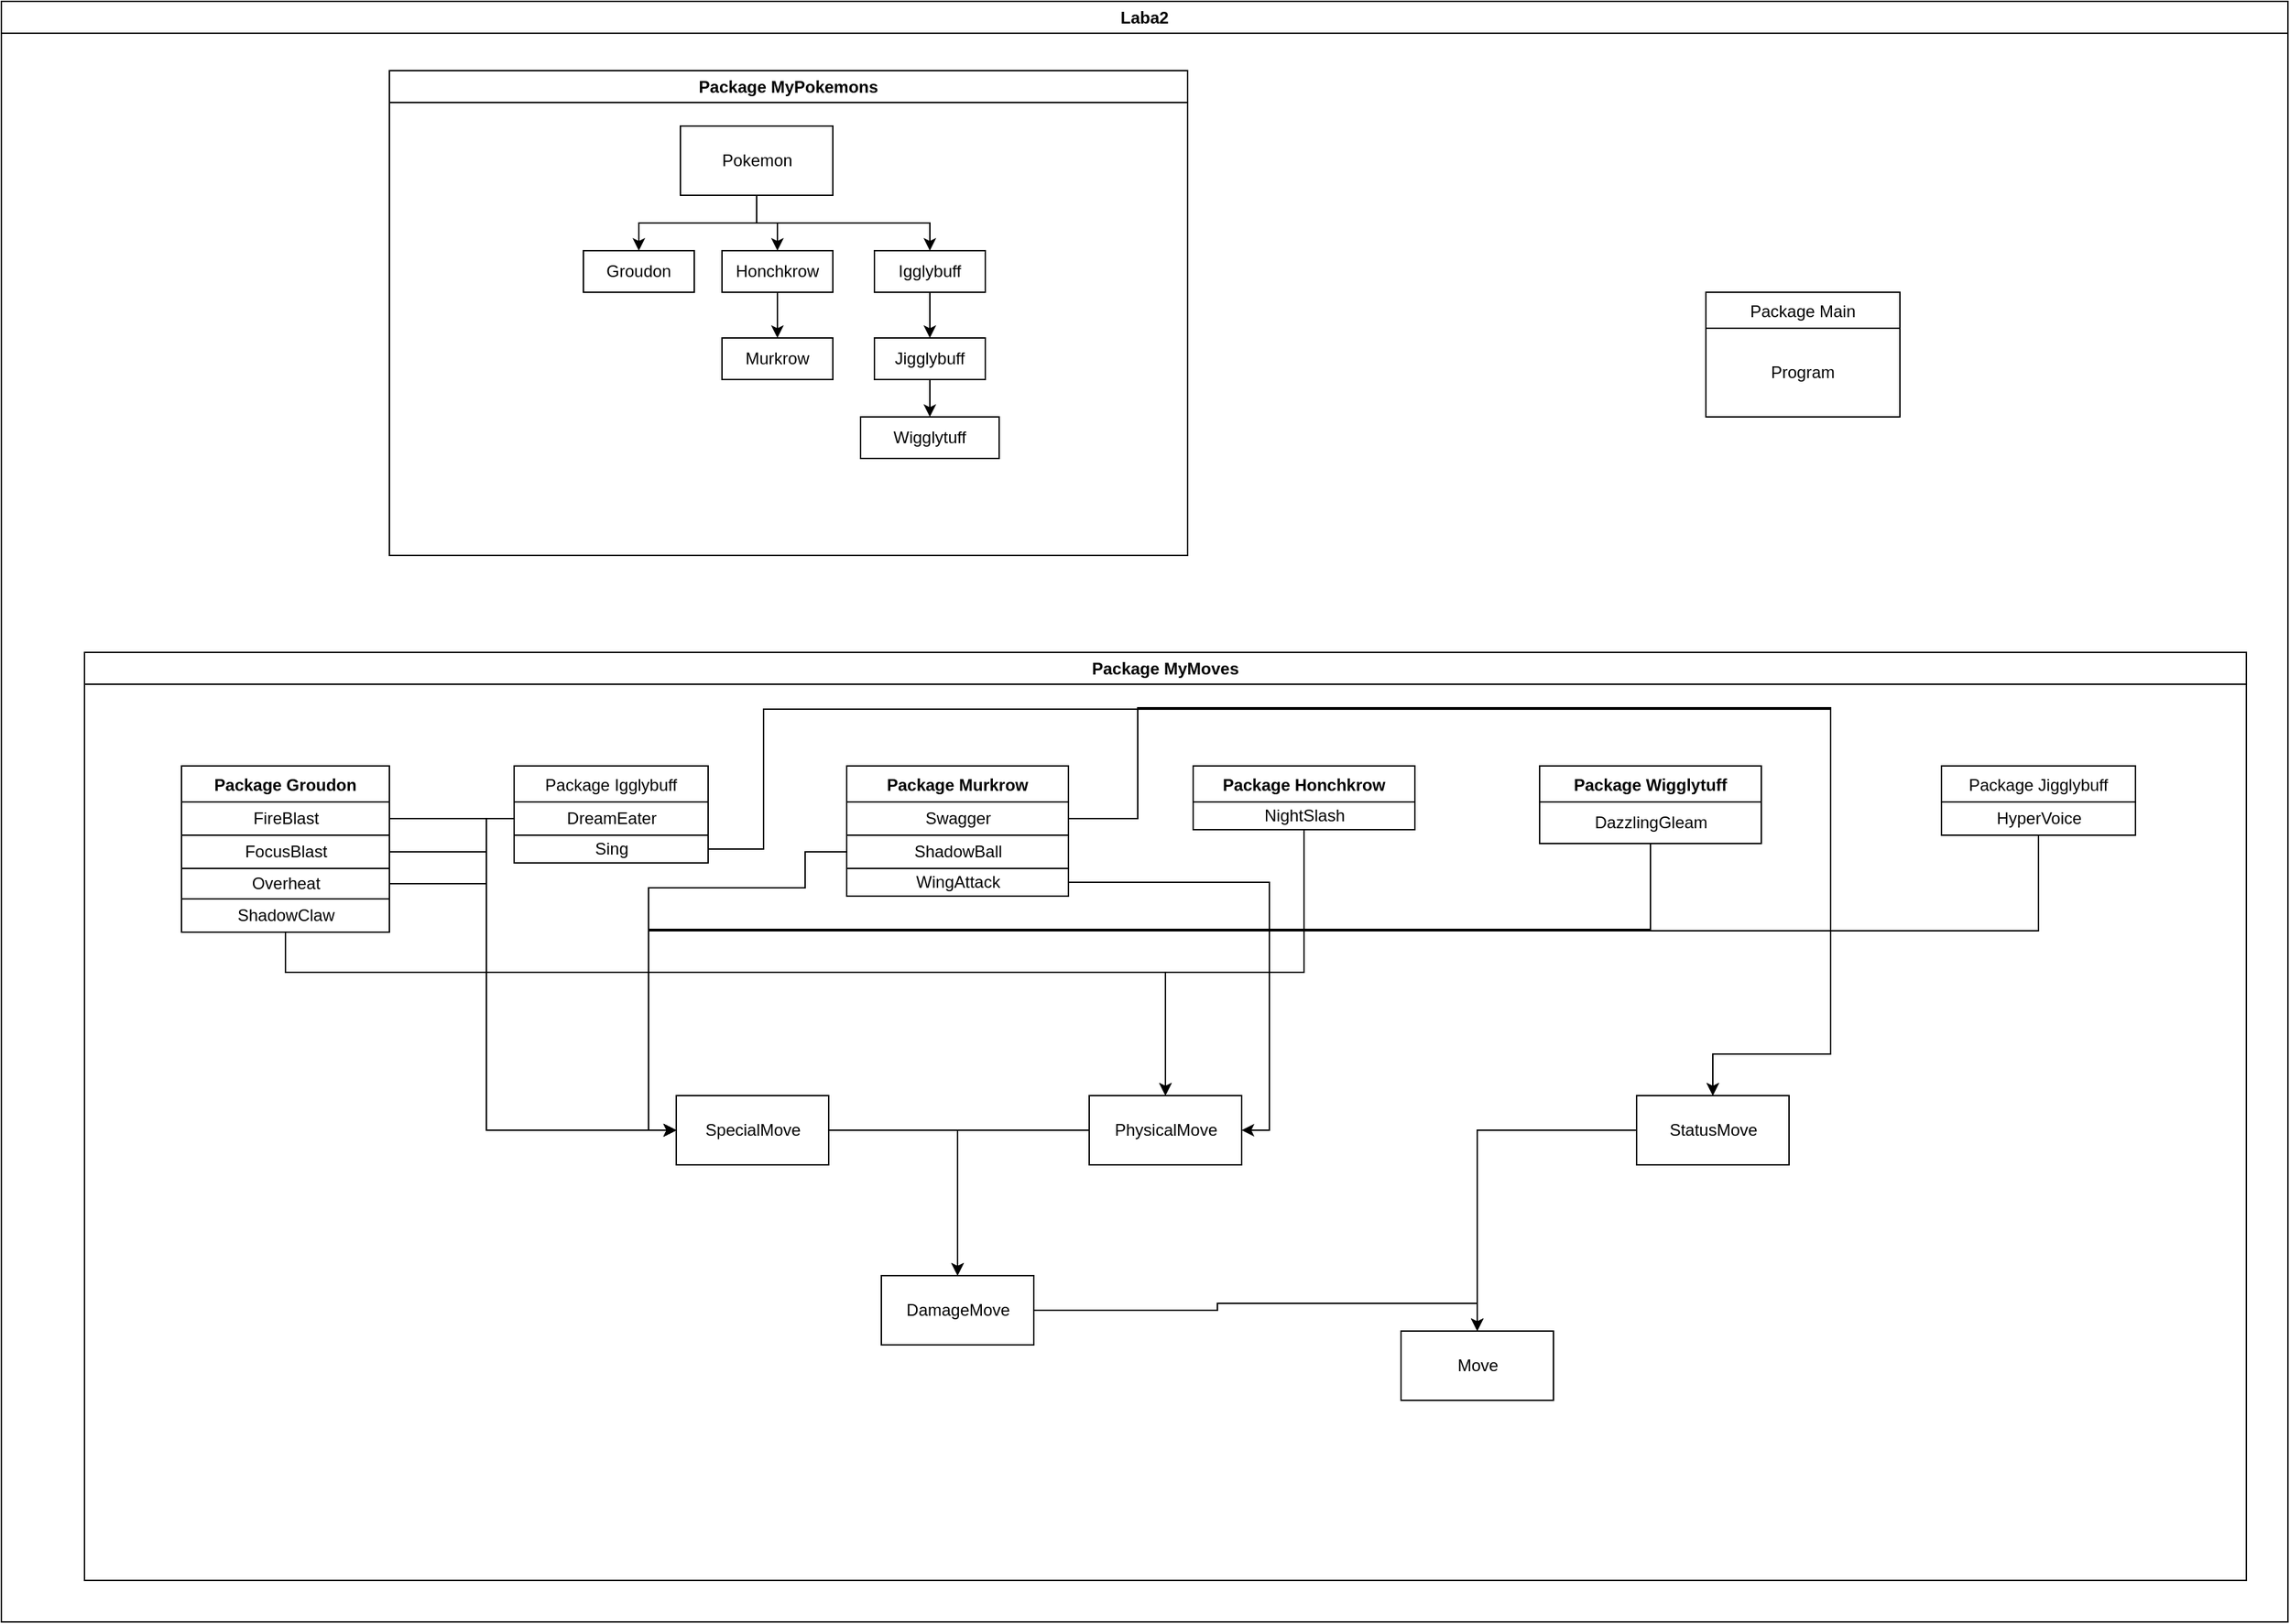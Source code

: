 <mxfile version="20.5.3" type="embed"><diagram id="23iRSUPoRavnBvh4doch" name="Page-1"><mxGraphModel dx="1160" dy="878" grid="1" gridSize="10" guides="1" tooltips="1" connect="1" arrows="1" fold="1" page="1" pageScale="1" pageWidth="827" pageHeight="1169" math="0" shadow="0"><root><mxCell id="0"/><mxCell id="1" parent="0"/><mxCell id="86" value="Laba2" style="swimlane;whiteSpace=wrap;html=1;" vertex="1" parent="1"><mxGeometry x="330" y="180" width="1650" height="1170" as="geometry"/></mxCell><mxCell id="87" value="Package MyPokemons" style="swimlane;whiteSpace=wrap;html=1;startSize=23;" vertex="1" parent="86"><mxGeometry x="280" y="50" width="576" height="350" as="geometry"/></mxCell><mxCell id="88" value="Groudon" style="html=1;whiteSpace=wrap;" vertex="1" parent="87"><mxGeometry x="140" y="130" width="80" height="30" as="geometry"/></mxCell><mxCell id="115" style="edgeStyle=orthogonalEdgeStyle;rounded=0;jumpSize=3;orthogonalLoop=1;jettySize=auto;html=1;entryX=0.5;entryY=0;entryDx=0;entryDy=0;strokeWidth=1;" edge="1" parent="87" source="89" target="93"><mxGeometry relative="1" as="geometry"/></mxCell><mxCell id="89" value="Honchkrow" style="html=1;whiteSpace=wrap;" vertex="1" parent="87"><mxGeometry x="240" y="130" width="80" height="30" as="geometry"/></mxCell><mxCell id="116" style="edgeStyle=orthogonalEdgeStyle;rounded=0;jumpSize=3;orthogonalLoop=1;jettySize=auto;html=1;entryX=0.5;entryY=0;entryDx=0;entryDy=0;strokeWidth=1;" edge="1" parent="87" source="90" target="92"><mxGeometry relative="1" as="geometry"/></mxCell><mxCell id="90" value="Igglybuff" style="html=1;whiteSpace=wrap;" vertex="1" parent="87"><mxGeometry x="350" y="130" width="80" height="30" as="geometry"/></mxCell><mxCell id="91" value="Wigglytuff" style="html=1;whiteSpace=wrap;" vertex="1" parent="87"><mxGeometry x="340" y="250" width="100" height="30" as="geometry"/></mxCell><mxCell id="117" style="edgeStyle=orthogonalEdgeStyle;rounded=0;jumpSize=3;orthogonalLoop=1;jettySize=auto;html=1;entryX=0.5;entryY=0;entryDx=0;entryDy=0;strokeWidth=1;" edge="1" parent="87" source="92" target="91"><mxGeometry relative="1" as="geometry"/></mxCell><mxCell id="92" value="Jigglybuff" style="html=1;whiteSpace=wrap;" vertex="1" parent="87"><mxGeometry x="350" y="193" width="80" height="30" as="geometry"/></mxCell><mxCell id="93" value="Murkrow" style="html=1;whiteSpace=wrap;" vertex="1" parent="87"><mxGeometry x="240" y="193" width="80" height="30" as="geometry"/></mxCell><mxCell id="217" style="edgeStyle=orthogonalEdgeStyle;rounded=0;jumpSize=3;orthogonalLoop=1;jettySize=auto;html=1;entryX=0.5;entryY=0;entryDx=0;entryDy=0;strokeWidth=1;" edge="1" parent="87" source="216" target="88"><mxGeometry relative="1" as="geometry"/></mxCell><mxCell id="218" style="edgeStyle=orthogonalEdgeStyle;rounded=0;jumpSize=3;orthogonalLoop=1;jettySize=auto;html=1;entryX=0.5;entryY=0;entryDx=0;entryDy=0;strokeWidth=1;" edge="1" parent="87" source="216" target="89"><mxGeometry relative="1" as="geometry"/></mxCell><mxCell id="219" style="edgeStyle=orthogonalEdgeStyle;rounded=0;jumpSize=3;orthogonalLoop=1;jettySize=auto;html=1;entryX=0.5;entryY=0;entryDx=0;entryDy=0;strokeWidth=1;" edge="1" parent="87" source="216" target="90"><mxGeometry relative="1" as="geometry"><Array as="points"><mxPoint x="265" y="110"/><mxPoint x="390" y="110"/></Array></mxGeometry></mxCell><mxCell id="216" value="Pokemon" style="html=1;" vertex="1" parent="87"><mxGeometry x="210" y="40" width="110" height="50" as="geometry"/></mxCell><mxCell id="94" value="Package Main" style="swimlane;fontStyle=0;childLayout=stackLayout;horizontal=1;startSize=26;fillColor=none;horizontalStack=0;resizeParent=1;resizeParentMax=0;resizeLast=0;collapsible=1;marginBottom=0;" vertex="1" parent="86"><mxGeometry x="1230" y="210" width="140" height="90" as="geometry"/></mxCell><mxCell id="95" value="Program&lt;br&gt;" style="html=1;whiteSpace=wrap;" vertex="1" parent="94"><mxGeometry y="26" width="140" height="64" as="geometry"/></mxCell><mxCell id="151" value="Package MyMoves" style="swimlane;whiteSpace=wrap;html=1;" vertex="1" parent="86"><mxGeometry x="60" y="470" width="1560" height="670" as="geometry"/></mxCell><mxCell id="152" value="Package Igglybuff" style="swimlane;fontStyle=0;childLayout=stackLayout;horizontal=1;startSize=26;fillColor=none;horizontalStack=0;resizeParent=1;resizeParentMax=0;resizeLast=0;collapsible=1;marginBottom=0;" vertex="1" parent="151"><mxGeometry x="310" y="82" width="140" height="70" as="geometry"/></mxCell><mxCell id="153" value="DreamEater" style="html=1;" vertex="1" parent="152"><mxGeometry y="26" width="140" height="24" as="geometry"/></mxCell><mxCell id="154" value="Sing" style="html=1;" vertex="1" parent="152"><mxGeometry y="50" width="140" height="20" as="geometry"/></mxCell><mxCell id="157" value="Package Groudon" style="swimlane;fontStyle=1;align=center;verticalAlign=top;childLayout=stackLayout;horizontal=1;startSize=26;horizontalStack=0;resizeParent=1;resizeParentMax=0;resizeLast=0;collapsible=1;marginBottom=0;" vertex="1" parent="151"><mxGeometry x="70" y="82" width="150" height="74" as="geometry"/></mxCell><mxCell id="158" value="FireBlast" style="html=1;" vertex="1" parent="157"><mxGeometry y="26" width="150" height="24" as="geometry"/></mxCell><mxCell id="159" value="FocusBlast" style="html=1;" vertex="1" parent="157"><mxGeometry y="50" width="150" height="24" as="geometry"/></mxCell><mxCell id="162" value="Package Wigglytuff" style="swimlane;fontStyle=1;align=center;verticalAlign=top;childLayout=stackLayout;horizontal=1;startSize=26;horizontalStack=0;resizeParent=1;resizeParentMax=0;resizeLast=0;collapsible=1;marginBottom=0;" vertex="1" parent="151"><mxGeometry x="1050" y="82" width="160" height="56" as="geometry"/></mxCell><mxCell id="163" value="DazzlingGleam" style="html=1;" vertex="1" parent="162"><mxGeometry y="26" width="160" height="30" as="geometry"/></mxCell><mxCell id="164" value="Package Murkrow" style="swimlane;fontStyle=1;align=center;verticalAlign=top;childLayout=stackLayout;horizontal=1;startSize=26;horizontalStack=0;resizeParent=1;resizeParentMax=0;resizeLast=0;collapsible=1;marginBottom=0;" vertex="1" parent="151"><mxGeometry x="550" y="82" width="160" height="94" as="geometry"/></mxCell><mxCell id="165" value="Swagger" style="html=1;" vertex="1" parent="164"><mxGeometry y="26" width="160" height="24" as="geometry"/></mxCell><mxCell id="166" value="ShadowBall" style="html=1;" vertex="1" parent="164"><mxGeometry y="50" width="160" height="24" as="geometry"/></mxCell><mxCell id="167" value="WingAttack" style="html=1;" vertex="1" parent="164"><mxGeometry y="74" width="160" height="20" as="geometry"/></mxCell><mxCell id="168" value="Package Honchkrow" style="swimlane;fontStyle=1;align=center;verticalAlign=top;childLayout=stackLayout;horizontal=1;startSize=26;horizontalStack=0;resizeParent=1;resizeParentMax=0;resizeLast=0;collapsible=1;marginBottom=0;" vertex="1" parent="151"><mxGeometry x="800" y="82" width="160" height="46" as="geometry"/></mxCell><mxCell id="169" value="NightSlash" style="html=1;" vertex="1" parent="168"><mxGeometry y="26" width="160" height="20" as="geometry"/></mxCell><mxCell id="179" value="Package Jigglybuff" style="swimlane;fontStyle=0;childLayout=stackLayout;horizontal=1;startSize=26;fillColor=none;horizontalStack=0;resizeParent=1;resizeParentMax=0;resizeLast=0;collapsible=1;marginBottom=0;" vertex="1" parent="151"><mxGeometry x="1340" y="82" width="140" height="50" as="geometry"/></mxCell><mxCell id="180" value="HyperVoice" style="html=1;" vertex="1" parent="179"><mxGeometry y="26" width="140" height="24" as="geometry"/></mxCell><mxCell id="186" style="edgeStyle=orthogonalEdgeStyle;rounded=0;jumpSize=3;orthogonalLoop=1;jettySize=auto;html=1;entryX=0.5;entryY=0;entryDx=0;entryDy=0;strokeWidth=1;" edge="1" parent="151" source="181" target="184"><mxGeometry relative="1" as="geometry"/></mxCell><mxCell id="181" value="SpecialMove" style="html=1;" vertex="1" parent="151"><mxGeometry x="427" y="320" width="110" height="50" as="geometry"/></mxCell><mxCell id="187" style="edgeStyle=orthogonalEdgeStyle;rounded=0;jumpSize=3;orthogonalLoop=1;jettySize=auto;html=1;entryX=0.5;entryY=0;entryDx=0;entryDy=0;strokeWidth=1;" edge="1" parent="151" source="182" target="184"><mxGeometry relative="1" as="geometry"/></mxCell><mxCell id="182" value="PhysicalMove" style="html=1;" vertex="1" parent="151"><mxGeometry x="725" y="320" width="110" height="50" as="geometry"/></mxCell><mxCell id="188" style="edgeStyle=orthogonalEdgeStyle;rounded=0;jumpSize=3;orthogonalLoop=1;jettySize=auto;html=1;entryX=0.5;entryY=0;entryDx=0;entryDy=0;strokeWidth=1;" edge="1" parent="151" source="183" target="185"><mxGeometry relative="1" as="geometry"/></mxCell><mxCell id="183" value="StatusMove" style="html=1;" vertex="1" parent="151"><mxGeometry x="1120" y="320" width="110" height="50" as="geometry"/></mxCell><mxCell id="189" style="edgeStyle=orthogonalEdgeStyle;rounded=0;jumpSize=3;orthogonalLoop=1;jettySize=auto;html=1;entryX=0.5;entryY=0;entryDx=0;entryDy=0;strokeWidth=1;" edge="1" parent="151" source="184" target="185"><mxGeometry relative="1" as="geometry"/></mxCell><mxCell id="184" value="DamageMove" style="html=1;" vertex="1" parent="151"><mxGeometry x="575" y="450" width="110" height="50" as="geometry"/></mxCell><mxCell id="185" value="Move" style="html=1;" vertex="1" parent="151"><mxGeometry x="950" y="490" width="110" height="50" as="geometry"/></mxCell><mxCell id="197" style="edgeStyle=orthogonalEdgeStyle;rounded=0;jumpSize=3;orthogonalLoop=1;jettySize=auto;html=1;entryX=0;entryY=0.5;entryDx=0;entryDy=0;strokeWidth=1;" edge="1" parent="151" source="161" target="181"><mxGeometry relative="1" as="geometry"><Array as="points"><mxPoint x="290" y="167"/><mxPoint x="290" y="345"/></Array></mxGeometry></mxCell><mxCell id="161" value="Overheat" style="html=1;" vertex="1" parent="151"><mxGeometry x="70" y="156" width="150" height="22" as="geometry"/></mxCell><mxCell id="204" style="edgeStyle=orthogonalEdgeStyle;rounded=0;jumpSize=3;orthogonalLoop=1;jettySize=auto;html=1;entryX=0.5;entryY=0;entryDx=0;entryDy=0;strokeWidth=1;" edge="1" parent="151" source="160" target="182"><mxGeometry relative="1" as="geometry"><Array as="points"><mxPoint x="145" y="231"/><mxPoint x="780" y="231"/></Array></mxGeometry></mxCell><mxCell id="160" value="ShadowClaw" style="html=1;" vertex="1" parent="151"><mxGeometry x="70" y="178" width="150" height="24" as="geometry"/></mxCell><mxCell id="195" style="edgeStyle=orthogonalEdgeStyle;rounded=0;jumpSize=3;orthogonalLoop=1;jettySize=auto;html=1;entryX=0;entryY=0.5;entryDx=0;entryDy=0;strokeWidth=1;" edge="1" parent="151" source="158" target="181"><mxGeometry relative="1" as="geometry"><Array as="points"><mxPoint x="290" y="120"/><mxPoint x="290" y="345"/></Array></mxGeometry></mxCell><mxCell id="196" style="edgeStyle=orthogonalEdgeStyle;rounded=0;jumpSize=3;orthogonalLoop=1;jettySize=auto;html=1;entryX=0;entryY=0.5;entryDx=0;entryDy=0;strokeWidth=1;" edge="1" parent="151" source="159" target="181"><mxGeometry relative="1" as="geometry"><Array as="points"><mxPoint x="290" y="144"/><mxPoint x="290" y="345"/></Array></mxGeometry></mxCell><mxCell id="205" style="edgeStyle=orthogonalEdgeStyle;rounded=0;jumpSize=3;orthogonalLoop=1;jettySize=auto;html=1;entryX=0.5;entryY=0;entryDx=0;entryDy=0;strokeWidth=1;" edge="1" parent="151" source="169" target="182"><mxGeometry relative="1" as="geometry"><Array as="points"><mxPoint x="880" y="231"/><mxPoint x="780" y="231"/></Array></mxGeometry></mxCell><mxCell id="206" style="edgeStyle=orthogonalEdgeStyle;rounded=0;jumpSize=3;orthogonalLoop=1;jettySize=auto;html=1;entryX=0;entryY=0.5;entryDx=0;entryDy=0;strokeWidth=1;" edge="1" parent="151" source="153" target="181"><mxGeometry relative="1" as="geometry"><Array as="points"><mxPoint x="290" y="120"/><mxPoint x="290" y="345"/></Array></mxGeometry></mxCell><mxCell id="209" style="edgeStyle=orthogonalEdgeStyle;rounded=0;jumpSize=3;orthogonalLoop=1;jettySize=auto;html=1;entryX=0.5;entryY=0;entryDx=0;entryDy=0;strokeWidth=1;" edge="1" parent="151" source="154" target="183"><mxGeometry relative="1" as="geometry"><Array as="points"><mxPoint x="490" y="142"/><mxPoint x="490" y="41"/><mxPoint x="1260" y="41"/><mxPoint x="1260" y="290"/><mxPoint x="1175" y="290"/></Array></mxGeometry></mxCell><mxCell id="210" style="edgeStyle=orthogonalEdgeStyle;rounded=0;jumpSize=3;orthogonalLoop=1;jettySize=auto;html=1;entryX=0;entryY=0.5;entryDx=0;entryDy=0;strokeWidth=1;" edge="1" parent="151" source="180" target="181"><mxGeometry relative="1" as="geometry"><Array as="points"><mxPoint x="1410" y="201"/><mxPoint x="407" y="201"/><mxPoint x="407" y="345"/></Array></mxGeometry></mxCell><mxCell id="211" style="edgeStyle=orthogonalEdgeStyle;rounded=0;jumpSize=3;orthogonalLoop=1;jettySize=auto;html=1;entryX=0;entryY=0.5;entryDx=0;entryDy=0;strokeWidth=1;" edge="1" parent="151" source="166" target="181"><mxGeometry relative="1" as="geometry"><Array as="points"><mxPoint x="520" y="144"/><mxPoint x="520" y="170"/><mxPoint x="407" y="170"/><mxPoint x="407" y="345"/></Array></mxGeometry></mxCell><mxCell id="212" style="edgeStyle=orthogonalEdgeStyle;rounded=0;jumpSize=3;orthogonalLoop=1;jettySize=auto;html=1;entryX=0.5;entryY=0;entryDx=0;entryDy=0;strokeWidth=1;" edge="1" parent="151" source="165" target="183"><mxGeometry relative="1" as="geometry"><Array as="points"><mxPoint x="760" y="120"/><mxPoint x="760" y="40"/><mxPoint x="1260" y="40"/><mxPoint x="1260" y="290"/><mxPoint x="1175" y="290"/></Array></mxGeometry></mxCell><mxCell id="214" style="edgeStyle=orthogonalEdgeStyle;rounded=0;jumpSize=3;orthogonalLoop=1;jettySize=auto;html=1;entryX=1;entryY=0.5;entryDx=0;entryDy=0;strokeWidth=1;" edge="1" parent="151" source="167" target="182"><mxGeometry relative="1" as="geometry"/></mxCell><mxCell id="215" style="edgeStyle=orthogonalEdgeStyle;rounded=0;jumpSize=3;orthogonalLoop=1;jettySize=auto;html=1;entryX=0;entryY=0.5;entryDx=0;entryDy=0;strokeWidth=1;" edge="1" parent="151" source="163" target="181"><mxGeometry relative="1" as="geometry"><Array as="points"><mxPoint x="1130" y="200"/><mxPoint x="407" y="200"/><mxPoint x="407" y="345"/></Array></mxGeometry></mxCell></root></mxGraphModel></diagram></mxfile>
